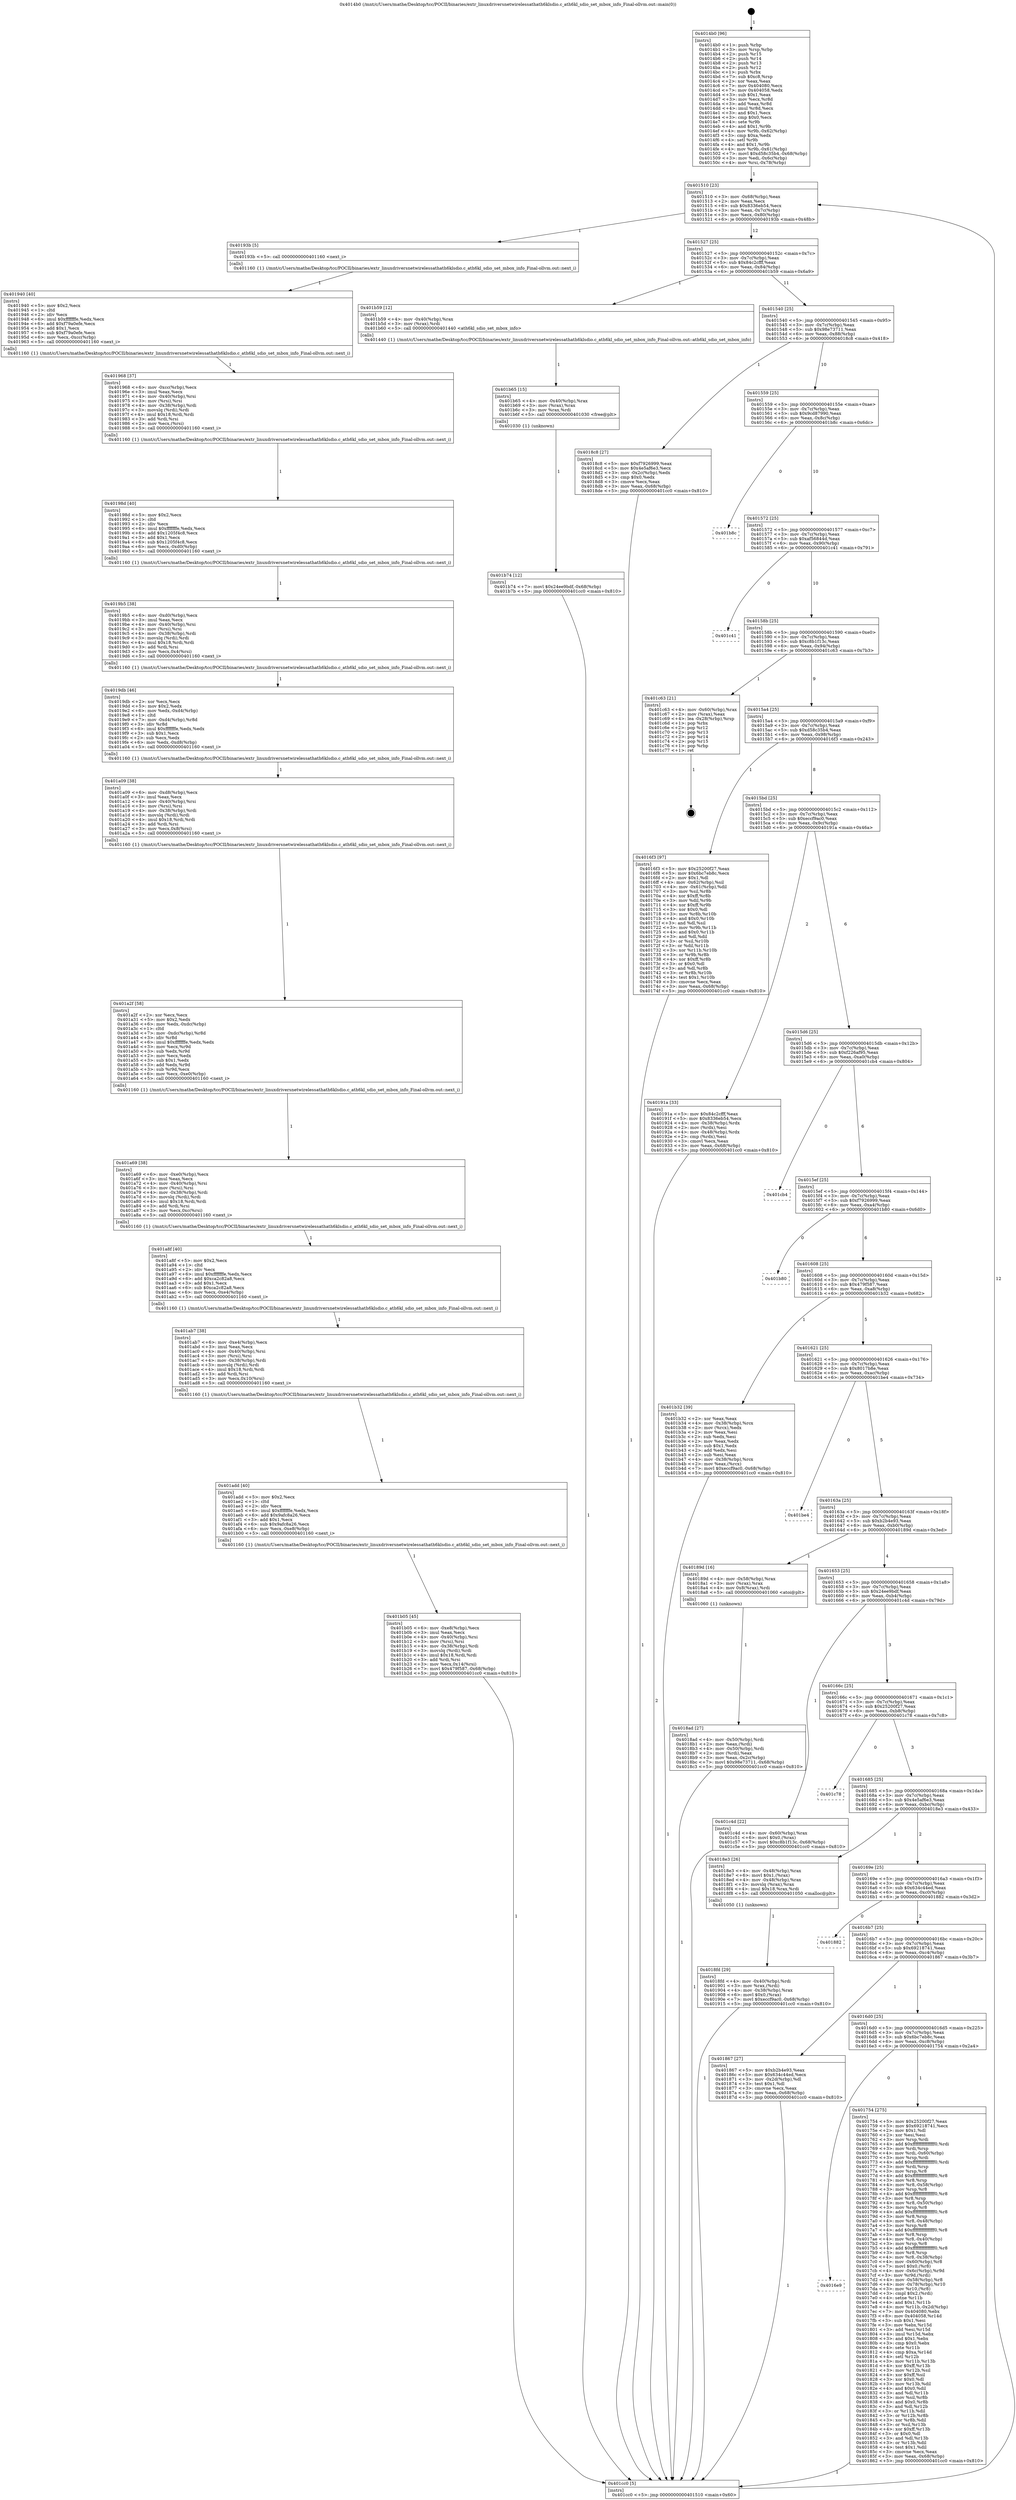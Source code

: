 digraph "0x4014b0" {
  label = "0x4014b0 (/mnt/c/Users/mathe/Desktop/tcc/POCII/binaries/extr_linuxdriversnetwirelessathath6klsdio.c_ath6kl_sdio_set_mbox_info_Final-ollvm.out::main(0))"
  labelloc = "t"
  node[shape=record]

  Entry [label="",width=0.3,height=0.3,shape=circle,fillcolor=black,style=filled]
  "0x401510" [label="{
     0x401510 [23]\l
     | [instrs]\l
     &nbsp;&nbsp;0x401510 \<+3\>: mov -0x68(%rbp),%eax\l
     &nbsp;&nbsp;0x401513 \<+2\>: mov %eax,%ecx\l
     &nbsp;&nbsp;0x401515 \<+6\>: sub $0x8336eb54,%ecx\l
     &nbsp;&nbsp;0x40151b \<+3\>: mov %eax,-0x7c(%rbp)\l
     &nbsp;&nbsp;0x40151e \<+3\>: mov %ecx,-0x80(%rbp)\l
     &nbsp;&nbsp;0x401521 \<+6\>: je 000000000040193b \<main+0x48b\>\l
  }"]
  "0x40193b" [label="{
     0x40193b [5]\l
     | [instrs]\l
     &nbsp;&nbsp;0x40193b \<+5\>: call 0000000000401160 \<next_i\>\l
     | [calls]\l
     &nbsp;&nbsp;0x401160 \{1\} (/mnt/c/Users/mathe/Desktop/tcc/POCII/binaries/extr_linuxdriversnetwirelessathath6klsdio.c_ath6kl_sdio_set_mbox_info_Final-ollvm.out::next_i)\l
  }"]
  "0x401527" [label="{
     0x401527 [25]\l
     | [instrs]\l
     &nbsp;&nbsp;0x401527 \<+5\>: jmp 000000000040152c \<main+0x7c\>\l
     &nbsp;&nbsp;0x40152c \<+3\>: mov -0x7c(%rbp),%eax\l
     &nbsp;&nbsp;0x40152f \<+5\>: sub $0x84c2cfff,%eax\l
     &nbsp;&nbsp;0x401534 \<+6\>: mov %eax,-0x84(%rbp)\l
     &nbsp;&nbsp;0x40153a \<+6\>: je 0000000000401b59 \<main+0x6a9\>\l
  }"]
  Exit [label="",width=0.3,height=0.3,shape=circle,fillcolor=black,style=filled,peripheries=2]
  "0x401b59" [label="{
     0x401b59 [12]\l
     | [instrs]\l
     &nbsp;&nbsp;0x401b59 \<+4\>: mov -0x40(%rbp),%rax\l
     &nbsp;&nbsp;0x401b5d \<+3\>: mov (%rax),%rdi\l
     &nbsp;&nbsp;0x401b60 \<+5\>: call 0000000000401440 \<ath6kl_sdio_set_mbox_info\>\l
     | [calls]\l
     &nbsp;&nbsp;0x401440 \{1\} (/mnt/c/Users/mathe/Desktop/tcc/POCII/binaries/extr_linuxdriversnetwirelessathath6klsdio.c_ath6kl_sdio_set_mbox_info_Final-ollvm.out::ath6kl_sdio_set_mbox_info)\l
  }"]
  "0x401540" [label="{
     0x401540 [25]\l
     | [instrs]\l
     &nbsp;&nbsp;0x401540 \<+5\>: jmp 0000000000401545 \<main+0x95\>\l
     &nbsp;&nbsp;0x401545 \<+3\>: mov -0x7c(%rbp),%eax\l
     &nbsp;&nbsp;0x401548 \<+5\>: sub $0x98e73711,%eax\l
     &nbsp;&nbsp;0x40154d \<+6\>: mov %eax,-0x88(%rbp)\l
     &nbsp;&nbsp;0x401553 \<+6\>: je 00000000004018c8 \<main+0x418\>\l
  }"]
  "0x401b74" [label="{
     0x401b74 [12]\l
     | [instrs]\l
     &nbsp;&nbsp;0x401b74 \<+7\>: movl $0x24ee9bdf,-0x68(%rbp)\l
     &nbsp;&nbsp;0x401b7b \<+5\>: jmp 0000000000401cc0 \<main+0x810\>\l
  }"]
  "0x4018c8" [label="{
     0x4018c8 [27]\l
     | [instrs]\l
     &nbsp;&nbsp;0x4018c8 \<+5\>: mov $0xf7926999,%eax\l
     &nbsp;&nbsp;0x4018cd \<+5\>: mov $0x4e5af6e3,%ecx\l
     &nbsp;&nbsp;0x4018d2 \<+3\>: mov -0x2c(%rbp),%edx\l
     &nbsp;&nbsp;0x4018d5 \<+3\>: cmp $0x0,%edx\l
     &nbsp;&nbsp;0x4018d8 \<+3\>: cmove %ecx,%eax\l
     &nbsp;&nbsp;0x4018db \<+3\>: mov %eax,-0x68(%rbp)\l
     &nbsp;&nbsp;0x4018de \<+5\>: jmp 0000000000401cc0 \<main+0x810\>\l
  }"]
  "0x401559" [label="{
     0x401559 [25]\l
     | [instrs]\l
     &nbsp;&nbsp;0x401559 \<+5\>: jmp 000000000040155e \<main+0xae\>\l
     &nbsp;&nbsp;0x40155e \<+3\>: mov -0x7c(%rbp),%eax\l
     &nbsp;&nbsp;0x401561 \<+5\>: sub $0x9cd87990,%eax\l
     &nbsp;&nbsp;0x401566 \<+6\>: mov %eax,-0x8c(%rbp)\l
     &nbsp;&nbsp;0x40156c \<+6\>: je 0000000000401b8c \<main+0x6dc\>\l
  }"]
  "0x401b65" [label="{
     0x401b65 [15]\l
     | [instrs]\l
     &nbsp;&nbsp;0x401b65 \<+4\>: mov -0x40(%rbp),%rax\l
     &nbsp;&nbsp;0x401b69 \<+3\>: mov (%rax),%rax\l
     &nbsp;&nbsp;0x401b6c \<+3\>: mov %rax,%rdi\l
     &nbsp;&nbsp;0x401b6f \<+5\>: call 0000000000401030 \<free@plt\>\l
     | [calls]\l
     &nbsp;&nbsp;0x401030 \{1\} (unknown)\l
  }"]
  "0x401b8c" [label="{
     0x401b8c\l
  }", style=dashed]
  "0x401572" [label="{
     0x401572 [25]\l
     | [instrs]\l
     &nbsp;&nbsp;0x401572 \<+5\>: jmp 0000000000401577 \<main+0xc7\>\l
     &nbsp;&nbsp;0x401577 \<+3\>: mov -0x7c(%rbp),%eax\l
     &nbsp;&nbsp;0x40157a \<+5\>: sub $0xaf56844d,%eax\l
     &nbsp;&nbsp;0x40157f \<+6\>: mov %eax,-0x90(%rbp)\l
     &nbsp;&nbsp;0x401585 \<+6\>: je 0000000000401c41 \<main+0x791\>\l
  }"]
  "0x401b05" [label="{
     0x401b05 [45]\l
     | [instrs]\l
     &nbsp;&nbsp;0x401b05 \<+6\>: mov -0xe8(%rbp),%ecx\l
     &nbsp;&nbsp;0x401b0b \<+3\>: imul %eax,%ecx\l
     &nbsp;&nbsp;0x401b0e \<+4\>: mov -0x40(%rbp),%rsi\l
     &nbsp;&nbsp;0x401b12 \<+3\>: mov (%rsi),%rsi\l
     &nbsp;&nbsp;0x401b15 \<+4\>: mov -0x38(%rbp),%rdi\l
     &nbsp;&nbsp;0x401b19 \<+3\>: movslq (%rdi),%rdi\l
     &nbsp;&nbsp;0x401b1c \<+4\>: imul $0x18,%rdi,%rdi\l
     &nbsp;&nbsp;0x401b20 \<+3\>: add %rdi,%rsi\l
     &nbsp;&nbsp;0x401b23 \<+3\>: mov %ecx,0x14(%rsi)\l
     &nbsp;&nbsp;0x401b26 \<+7\>: movl $0x479f587,-0x68(%rbp)\l
     &nbsp;&nbsp;0x401b2d \<+5\>: jmp 0000000000401cc0 \<main+0x810\>\l
  }"]
  "0x401c41" [label="{
     0x401c41\l
  }", style=dashed]
  "0x40158b" [label="{
     0x40158b [25]\l
     | [instrs]\l
     &nbsp;&nbsp;0x40158b \<+5\>: jmp 0000000000401590 \<main+0xe0\>\l
     &nbsp;&nbsp;0x401590 \<+3\>: mov -0x7c(%rbp),%eax\l
     &nbsp;&nbsp;0x401593 \<+5\>: sub $0xc8b1f13c,%eax\l
     &nbsp;&nbsp;0x401598 \<+6\>: mov %eax,-0x94(%rbp)\l
     &nbsp;&nbsp;0x40159e \<+6\>: je 0000000000401c63 \<main+0x7b3\>\l
  }"]
  "0x401add" [label="{
     0x401add [40]\l
     | [instrs]\l
     &nbsp;&nbsp;0x401add \<+5\>: mov $0x2,%ecx\l
     &nbsp;&nbsp;0x401ae2 \<+1\>: cltd\l
     &nbsp;&nbsp;0x401ae3 \<+2\>: idiv %ecx\l
     &nbsp;&nbsp;0x401ae5 \<+6\>: imul $0xfffffffe,%edx,%ecx\l
     &nbsp;&nbsp;0x401aeb \<+6\>: add $0x9afc8a26,%ecx\l
     &nbsp;&nbsp;0x401af1 \<+3\>: add $0x1,%ecx\l
     &nbsp;&nbsp;0x401af4 \<+6\>: sub $0x9afc8a26,%ecx\l
     &nbsp;&nbsp;0x401afa \<+6\>: mov %ecx,-0xe8(%rbp)\l
     &nbsp;&nbsp;0x401b00 \<+5\>: call 0000000000401160 \<next_i\>\l
     | [calls]\l
     &nbsp;&nbsp;0x401160 \{1\} (/mnt/c/Users/mathe/Desktop/tcc/POCII/binaries/extr_linuxdriversnetwirelessathath6klsdio.c_ath6kl_sdio_set_mbox_info_Final-ollvm.out::next_i)\l
  }"]
  "0x401c63" [label="{
     0x401c63 [21]\l
     | [instrs]\l
     &nbsp;&nbsp;0x401c63 \<+4\>: mov -0x60(%rbp),%rax\l
     &nbsp;&nbsp;0x401c67 \<+2\>: mov (%rax),%eax\l
     &nbsp;&nbsp;0x401c69 \<+4\>: lea -0x28(%rbp),%rsp\l
     &nbsp;&nbsp;0x401c6d \<+1\>: pop %rbx\l
     &nbsp;&nbsp;0x401c6e \<+2\>: pop %r12\l
     &nbsp;&nbsp;0x401c70 \<+2\>: pop %r13\l
     &nbsp;&nbsp;0x401c72 \<+2\>: pop %r14\l
     &nbsp;&nbsp;0x401c74 \<+2\>: pop %r15\l
     &nbsp;&nbsp;0x401c76 \<+1\>: pop %rbp\l
     &nbsp;&nbsp;0x401c77 \<+1\>: ret\l
  }"]
  "0x4015a4" [label="{
     0x4015a4 [25]\l
     | [instrs]\l
     &nbsp;&nbsp;0x4015a4 \<+5\>: jmp 00000000004015a9 \<main+0xf9\>\l
     &nbsp;&nbsp;0x4015a9 \<+3\>: mov -0x7c(%rbp),%eax\l
     &nbsp;&nbsp;0x4015ac \<+5\>: sub $0xd58c35b4,%eax\l
     &nbsp;&nbsp;0x4015b1 \<+6\>: mov %eax,-0x98(%rbp)\l
     &nbsp;&nbsp;0x4015b7 \<+6\>: je 00000000004016f3 \<main+0x243\>\l
  }"]
  "0x401ab7" [label="{
     0x401ab7 [38]\l
     | [instrs]\l
     &nbsp;&nbsp;0x401ab7 \<+6\>: mov -0xe4(%rbp),%ecx\l
     &nbsp;&nbsp;0x401abd \<+3\>: imul %eax,%ecx\l
     &nbsp;&nbsp;0x401ac0 \<+4\>: mov -0x40(%rbp),%rsi\l
     &nbsp;&nbsp;0x401ac4 \<+3\>: mov (%rsi),%rsi\l
     &nbsp;&nbsp;0x401ac7 \<+4\>: mov -0x38(%rbp),%rdi\l
     &nbsp;&nbsp;0x401acb \<+3\>: movslq (%rdi),%rdi\l
     &nbsp;&nbsp;0x401ace \<+4\>: imul $0x18,%rdi,%rdi\l
     &nbsp;&nbsp;0x401ad2 \<+3\>: add %rdi,%rsi\l
     &nbsp;&nbsp;0x401ad5 \<+3\>: mov %ecx,0x10(%rsi)\l
     &nbsp;&nbsp;0x401ad8 \<+5\>: call 0000000000401160 \<next_i\>\l
     | [calls]\l
     &nbsp;&nbsp;0x401160 \{1\} (/mnt/c/Users/mathe/Desktop/tcc/POCII/binaries/extr_linuxdriversnetwirelessathath6klsdio.c_ath6kl_sdio_set_mbox_info_Final-ollvm.out::next_i)\l
  }"]
  "0x4016f3" [label="{
     0x4016f3 [97]\l
     | [instrs]\l
     &nbsp;&nbsp;0x4016f3 \<+5\>: mov $0x25200f27,%eax\l
     &nbsp;&nbsp;0x4016f8 \<+5\>: mov $0x6bc7eb8c,%ecx\l
     &nbsp;&nbsp;0x4016fd \<+2\>: mov $0x1,%dl\l
     &nbsp;&nbsp;0x4016ff \<+4\>: mov -0x62(%rbp),%sil\l
     &nbsp;&nbsp;0x401703 \<+4\>: mov -0x61(%rbp),%dil\l
     &nbsp;&nbsp;0x401707 \<+3\>: mov %sil,%r8b\l
     &nbsp;&nbsp;0x40170a \<+4\>: xor $0xff,%r8b\l
     &nbsp;&nbsp;0x40170e \<+3\>: mov %dil,%r9b\l
     &nbsp;&nbsp;0x401711 \<+4\>: xor $0xff,%r9b\l
     &nbsp;&nbsp;0x401715 \<+3\>: xor $0x0,%dl\l
     &nbsp;&nbsp;0x401718 \<+3\>: mov %r8b,%r10b\l
     &nbsp;&nbsp;0x40171b \<+4\>: and $0x0,%r10b\l
     &nbsp;&nbsp;0x40171f \<+3\>: and %dl,%sil\l
     &nbsp;&nbsp;0x401722 \<+3\>: mov %r9b,%r11b\l
     &nbsp;&nbsp;0x401725 \<+4\>: and $0x0,%r11b\l
     &nbsp;&nbsp;0x401729 \<+3\>: and %dl,%dil\l
     &nbsp;&nbsp;0x40172c \<+3\>: or %sil,%r10b\l
     &nbsp;&nbsp;0x40172f \<+3\>: or %dil,%r11b\l
     &nbsp;&nbsp;0x401732 \<+3\>: xor %r11b,%r10b\l
     &nbsp;&nbsp;0x401735 \<+3\>: or %r9b,%r8b\l
     &nbsp;&nbsp;0x401738 \<+4\>: xor $0xff,%r8b\l
     &nbsp;&nbsp;0x40173c \<+3\>: or $0x0,%dl\l
     &nbsp;&nbsp;0x40173f \<+3\>: and %dl,%r8b\l
     &nbsp;&nbsp;0x401742 \<+3\>: or %r8b,%r10b\l
     &nbsp;&nbsp;0x401745 \<+4\>: test $0x1,%r10b\l
     &nbsp;&nbsp;0x401749 \<+3\>: cmovne %ecx,%eax\l
     &nbsp;&nbsp;0x40174c \<+3\>: mov %eax,-0x68(%rbp)\l
     &nbsp;&nbsp;0x40174f \<+5\>: jmp 0000000000401cc0 \<main+0x810\>\l
  }"]
  "0x4015bd" [label="{
     0x4015bd [25]\l
     | [instrs]\l
     &nbsp;&nbsp;0x4015bd \<+5\>: jmp 00000000004015c2 \<main+0x112\>\l
     &nbsp;&nbsp;0x4015c2 \<+3\>: mov -0x7c(%rbp),%eax\l
     &nbsp;&nbsp;0x4015c5 \<+5\>: sub $0xeccf9ac0,%eax\l
     &nbsp;&nbsp;0x4015ca \<+6\>: mov %eax,-0x9c(%rbp)\l
     &nbsp;&nbsp;0x4015d0 \<+6\>: je 000000000040191a \<main+0x46a\>\l
  }"]
  "0x401cc0" [label="{
     0x401cc0 [5]\l
     | [instrs]\l
     &nbsp;&nbsp;0x401cc0 \<+5\>: jmp 0000000000401510 \<main+0x60\>\l
  }"]
  "0x4014b0" [label="{
     0x4014b0 [96]\l
     | [instrs]\l
     &nbsp;&nbsp;0x4014b0 \<+1\>: push %rbp\l
     &nbsp;&nbsp;0x4014b1 \<+3\>: mov %rsp,%rbp\l
     &nbsp;&nbsp;0x4014b4 \<+2\>: push %r15\l
     &nbsp;&nbsp;0x4014b6 \<+2\>: push %r14\l
     &nbsp;&nbsp;0x4014b8 \<+2\>: push %r13\l
     &nbsp;&nbsp;0x4014ba \<+2\>: push %r12\l
     &nbsp;&nbsp;0x4014bc \<+1\>: push %rbx\l
     &nbsp;&nbsp;0x4014bd \<+7\>: sub $0xc8,%rsp\l
     &nbsp;&nbsp;0x4014c4 \<+2\>: xor %eax,%eax\l
     &nbsp;&nbsp;0x4014c6 \<+7\>: mov 0x404080,%ecx\l
     &nbsp;&nbsp;0x4014cd \<+7\>: mov 0x404058,%edx\l
     &nbsp;&nbsp;0x4014d4 \<+3\>: sub $0x1,%eax\l
     &nbsp;&nbsp;0x4014d7 \<+3\>: mov %ecx,%r8d\l
     &nbsp;&nbsp;0x4014da \<+3\>: add %eax,%r8d\l
     &nbsp;&nbsp;0x4014dd \<+4\>: imul %r8d,%ecx\l
     &nbsp;&nbsp;0x4014e1 \<+3\>: and $0x1,%ecx\l
     &nbsp;&nbsp;0x4014e4 \<+3\>: cmp $0x0,%ecx\l
     &nbsp;&nbsp;0x4014e7 \<+4\>: sete %r9b\l
     &nbsp;&nbsp;0x4014eb \<+4\>: and $0x1,%r9b\l
     &nbsp;&nbsp;0x4014ef \<+4\>: mov %r9b,-0x62(%rbp)\l
     &nbsp;&nbsp;0x4014f3 \<+3\>: cmp $0xa,%edx\l
     &nbsp;&nbsp;0x4014f6 \<+4\>: setl %r9b\l
     &nbsp;&nbsp;0x4014fa \<+4\>: and $0x1,%r9b\l
     &nbsp;&nbsp;0x4014fe \<+4\>: mov %r9b,-0x61(%rbp)\l
     &nbsp;&nbsp;0x401502 \<+7\>: movl $0xd58c35b4,-0x68(%rbp)\l
     &nbsp;&nbsp;0x401509 \<+3\>: mov %edi,-0x6c(%rbp)\l
     &nbsp;&nbsp;0x40150c \<+4\>: mov %rsi,-0x78(%rbp)\l
  }"]
  "0x401a8f" [label="{
     0x401a8f [40]\l
     | [instrs]\l
     &nbsp;&nbsp;0x401a8f \<+5\>: mov $0x2,%ecx\l
     &nbsp;&nbsp;0x401a94 \<+1\>: cltd\l
     &nbsp;&nbsp;0x401a95 \<+2\>: idiv %ecx\l
     &nbsp;&nbsp;0x401a97 \<+6\>: imul $0xfffffffe,%edx,%ecx\l
     &nbsp;&nbsp;0x401a9d \<+6\>: add $0xca2c82a8,%ecx\l
     &nbsp;&nbsp;0x401aa3 \<+3\>: add $0x1,%ecx\l
     &nbsp;&nbsp;0x401aa6 \<+6\>: sub $0xca2c82a8,%ecx\l
     &nbsp;&nbsp;0x401aac \<+6\>: mov %ecx,-0xe4(%rbp)\l
     &nbsp;&nbsp;0x401ab2 \<+5\>: call 0000000000401160 \<next_i\>\l
     | [calls]\l
     &nbsp;&nbsp;0x401160 \{1\} (/mnt/c/Users/mathe/Desktop/tcc/POCII/binaries/extr_linuxdriversnetwirelessathath6klsdio.c_ath6kl_sdio_set_mbox_info_Final-ollvm.out::next_i)\l
  }"]
  "0x40191a" [label="{
     0x40191a [33]\l
     | [instrs]\l
     &nbsp;&nbsp;0x40191a \<+5\>: mov $0x84c2cfff,%eax\l
     &nbsp;&nbsp;0x40191f \<+5\>: mov $0x8336eb54,%ecx\l
     &nbsp;&nbsp;0x401924 \<+4\>: mov -0x38(%rbp),%rdx\l
     &nbsp;&nbsp;0x401928 \<+2\>: mov (%rdx),%esi\l
     &nbsp;&nbsp;0x40192a \<+4\>: mov -0x48(%rbp),%rdx\l
     &nbsp;&nbsp;0x40192e \<+2\>: cmp (%rdx),%esi\l
     &nbsp;&nbsp;0x401930 \<+3\>: cmovl %ecx,%eax\l
     &nbsp;&nbsp;0x401933 \<+3\>: mov %eax,-0x68(%rbp)\l
     &nbsp;&nbsp;0x401936 \<+5\>: jmp 0000000000401cc0 \<main+0x810\>\l
  }"]
  "0x4015d6" [label="{
     0x4015d6 [25]\l
     | [instrs]\l
     &nbsp;&nbsp;0x4015d6 \<+5\>: jmp 00000000004015db \<main+0x12b\>\l
     &nbsp;&nbsp;0x4015db \<+3\>: mov -0x7c(%rbp),%eax\l
     &nbsp;&nbsp;0x4015de \<+5\>: sub $0xf226af95,%eax\l
     &nbsp;&nbsp;0x4015e3 \<+6\>: mov %eax,-0xa0(%rbp)\l
     &nbsp;&nbsp;0x4015e9 \<+6\>: je 0000000000401cb4 \<main+0x804\>\l
  }"]
  "0x401a69" [label="{
     0x401a69 [38]\l
     | [instrs]\l
     &nbsp;&nbsp;0x401a69 \<+6\>: mov -0xe0(%rbp),%ecx\l
     &nbsp;&nbsp;0x401a6f \<+3\>: imul %eax,%ecx\l
     &nbsp;&nbsp;0x401a72 \<+4\>: mov -0x40(%rbp),%rsi\l
     &nbsp;&nbsp;0x401a76 \<+3\>: mov (%rsi),%rsi\l
     &nbsp;&nbsp;0x401a79 \<+4\>: mov -0x38(%rbp),%rdi\l
     &nbsp;&nbsp;0x401a7d \<+3\>: movslq (%rdi),%rdi\l
     &nbsp;&nbsp;0x401a80 \<+4\>: imul $0x18,%rdi,%rdi\l
     &nbsp;&nbsp;0x401a84 \<+3\>: add %rdi,%rsi\l
     &nbsp;&nbsp;0x401a87 \<+3\>: mov %ecx,0xc(%rsi)\l
     &nbsp;&nbsp;0x401a8a \<+5\>: call 0000000000401160 \<next_i\>\l
     | [calls]\l
     &nbsp;&nbsp;0x401160 \{1\} (/mnt/c/Users/mathe/Desktop/tcc/POCII/binaries/extr_linuxdriversnetwirelessathath6klsdio.c_ath6kl_sdio_set_mbox_info_Final-ollvm.out::next_i)\l
  }"]
  "0x401cb4" [label="{
     0x401cb4\l
  }", style=dashed]
  "0x4015ef" [label="{
     0x4015ef [25]\l
     | [instrs]\l
     &nbsp;&nbsp;0x4015ef \<+5\>: jmp 00000000004015f4 \<main+0x144\>\l
     &nbsp;&nbsp;0x4015f4 \<+3\>: mov -0x7c(%rbp),%eax\l
     &nbsp;&nbsp;0x4015f7 \<+5\>: sub $0xf7926999,%eax\l
     &nbsp;&nbsp;0x4015fc \<+6\>: mov %eax,-0xa4(%rbp)\l
     &nbsp;&nbsp;0x401602 \<+6\>: je 0000000000401b80 \<main+0x6d0\>\l
  }"]
  "0x401a2f" [label="{
     0x401a2f [58]\l
     | [instrs]\l
     &nbsp;&nbsp;0x401a2f \<+2\>: xor %ecx,%ecx\l
     &nbsp;&nbsp;0x401a31 \<+5\>: mov $0x2,%edx\l
     &nbsp;&nbsp;0x401a36 \<+6\>: mov %edx,-0xdc(%rbp)\l
     &nbsp;&nbsp;0x401a3c \<+1\>: cltd\l
     &nbsp;&nbsp;0x401a3d \<+7\>: mov -0xdc(%rbp),%r8d\l
     &nbsp;&nbsp;0x401a44 \<+3\>: idiv %r8d\l
     &nbsp;&nbsp;0x401a47 \<+6\>: imul $0xfffffffe,%edx,%edx\l
     &nbsp;&nbsp;0x401a4d \<+3\>: mov %ecx,%r9d\l
     &nbsp;&nbsp;0x401a50 \<+3\>: sub %edx,%r9d\l
     &nbsp;&nbsp;0x401a53 \<+2\>: mov %ecx,%edx\l
     &nbsp;&nbsp;0x401a55 \<+3\>: sub $0x1,%edx\l
     &nbsp;&nbsp;0x401a58 \<+3\>: add %edx,%r9d\l
     &nbsp;&nbsp;0x401a5b \<+3\>: sub %r9d,%ecx\l
     &nbsp;&nbsp;0x401a5e \<+6\>: mov %ecx,-0xe0(%rbp)\l
     &nbsp;&nbsp;0x401a64 \<+5\>: call 0000000000401160 \<next_i\>\l
     | [calls]\l
     &nbsp;&nbsp;0x401160 \{1\} (/mnt/c/Users/mathe/Desktop/tcc/POCII/binaries/extr_linuxdriversnetwirelessathath6klsdio.c_ath6kl_sdio_set_mbox_info_Final-ollvm.out::next_i)\l
  }"]
  "0x401b80" [label="{
     0x401b80\l
  }", style=dashed]
  "0x401608" [label="{
     0x401608 [25]\l
     | [instrs]\l
     &nbsp;&nbsp;0x401608 \<+5\>: jmp 000000000040160d \<main+0x15d\>\l
     &nbsp;&nbsp;0x40160d \<+3\>: mov -0x7c(%rbp),%eax\l
     &nbsp;&nbsp;0x401610 \<+5\>: sub $0x479f587,%eax\l
     &nbsp;&nbsp;0x401615 \<+6\>: mov %eax,-0xa8(%rbp)\l
     &nbsp;&nbsp;0x40161b \<+6\>: je 0000000000401b32 \<main+0x682\>\l
  }"]
  "0x401a09" [label="{
     0x401a09 [38]\l
     | [instrs]\l
     &nbsp;&nbsp;0x401a09 \<+6\>: mov -0xd8(%rbp),%ecx\l
     &nbsp;&nbsp;0x401a0f \<+3\>: imul %eax,%ecx\l
     &nbsp;&nbsp;0x401a12 \<+4\>: mov -0x40(%rbp),%rsi\l
     &nbsp;&nbsp;0x401a16 \<+3\>: mov (%rsi),%rsi\l
     &nbsp;&nbsp;0x401a19 \<+4\>: mov -0x38(%rbp),%rdi\l
     &nbsp;&nbsp;0x401a1d \<+3\>: movslq (%rdi),%rdi\l
     &nbsp;&nbsp;0x401a20 \<+4\>: imul $0x18,%rdi,%rdi\l
     &nbsp;&nbsp;0x401a24 \<+3\>: add %rdi,%rsi\l
     &nbsp;&nbsp;0x401a27 \<+3\>: mov %ecx,0x8(%rsi)\l
     &nbsp;&nbsp;0x401a2a \<+5\>: call 0000000000401160 \<next_i\>\l
     | [calls]\l
     &nbsp;&nbsp;0x401160 \{1\} (/mnt/c/Users/mathe/Desktop/tcc/POCII/binaries/extr_linuxdriversnetwirelessathath6klsdio.c_ath6kl_sdio_set_mbox_info_Final-ollvm.out::next_i)\l
  }"]
  "0x401b32" [label="{
     0x401b32 [39]\l
     | [instrs]\l
     &nbsp;&nbsp;0x401b32 \<+2\>: xor %eax,%eax\l
     &nbsp;&nbsp;0x401b34 \<+4\>: mov -0x38(%rbp),%rcx\l
     &nbsp;&nbsp;0x401b38 \<+2\>: mov (%rcx),%edx\l
     &nbsp;&nbsp;0x401b3a \<+2\>: mov %eax,%esi\l
     &nbsp;&nbsp;0x401b3c \<+2\>: sub %edx,%esi\l
     &nbsp;&nbsp;0x401b3e \<+2\>: mov %eax,%edx\l
     &nbsp;&nbsp;0x401b40 \<+3\>: sub $0x1,%edx\l
     &nbsp;&nbsp;0x401b43 \<+2\>: add %edx,%esi\l
     &nbsp;&nbsp;0x401b45 \<+2\>: sub %esi,%eax\l
     &nbsp;&nbsp;0x401b47 \<+4\>: mov -0x38(%rbp),%rcx\l
     &nbsp;&nbsp;0x401b4b \<+2\>: mov %eax,(%rcx)\l
     &nbsp;&nbsp;0x401b4d \<+7\>: movl $0xeccf9ac0,-0x68(%rbp)\l
     &nbsp;&nbsp;0x401b54 \<+5\>: jmp 0000000000401cc0 \<main+0x810\>\l
  }"]
  "0x401621" [label="{
     0x401621 [25]\l
     | [instrs]\l
     &nbsp;&nbsp;0x401621 \<+5\>: jmp 0000000000401626 \<main+0x176\>\l
     &nbsp;&nbsp;0x401626 \<+3\>: mov -0x7c(%rbp),%eax\l
     &nbsp;&nbsp;0x401629 \<+5\>: sub $0x8017b8e,%eax\l
     &nbsp;&nbsp;0x40162e \<+6\>: mov %eax,-0xac(%rbp)\l
     &nbsp;&nbsp;0x401634 \<+6\>: je 0000000000401be4 \<main+0x734\>\l
  }"]
  "0x4019db" [label="{
     0x4019db [46]\l
     | [instrs]\l
     &nbsp;&nbsp;0x4019db \<+2\>: xor %ecx,%ecx\l
     &nbsp;&nbsp;0x4019dd \<+5\>: mov $0x2,%edx\l
     &nbsp;&nbsp;0x4019e2 \<+6\>: mov %edx,-0xd4(%rbp)\l
     &nbsp;&nbsp;0x4019e8 \<+1\>: cltd\l
     &nbsp;&nbsp;0x4019e9 \<+7\>: mov -0xd4(%rbp),%r8d\l
     &nbsp;&nbsp;0x4019f0 \<+3\>: idiv %r8d\l
     &nbsp;&nbsp;0x4019f3 \<+6\>: imul $0xfffffffe,%edx,%edx\l
     &nbsp;&nbsp;0x4019f9 \<+3\>: sub $0x1,%ecx\l
     &nbsp;&nbsp;0x4019fc \<+2\>: sub %ecx,%edx\l
     &nbsp;&nbsp;0x4019fe \<+6\>: mov %edx,-0xd8(%rbp)\l
     &nbsp;&nbsp;0x401a04 \<+5\>: call 0000000000401160 \<next_i\>\l
     | [calls]\l
     &nbsp;&nbsp;0x401160 \{1\} (/mnt/c/Users/mathe/Desktop/tcc/POCII/binaries/extr_linuxdriversnetwirelessathath6klsdio.c_ath6kl_sdio_set_mbox_info_Final-ollvm.out::next_i)\l
  }"]
  "0x401be4" [label="{
     0x401be4\l
  }", style=dashed]
  "0x40163a" [label="{
     0x40163a [25]\l
     | [instrs]\l
     &nbsp;&nbsp;0x40163a \<+5\>: jmp 000000000040163f \<main+0x18f\>\l
     &nbsp;&nbsp;0x40163f \<+3\>: mov -0x7c(%rbp),%eax\l
     &nbsp;&nbsp;0x401642 \<+5\>: sub $0xb2b4e93,%eax\l
     &nbsp;&nbsp;0x401647 \<+6\>: mov %eax,-0xb0(%rbp)\l
     &nbsp;&nbsp;0x40164d \<+6\>: je 000000000040189d \<main+0x3ed\>\l
  }"]
  "0x4019b5" [label="{
     0x4019b5 [38]\l
     | [instrs]\l
     &nbsp;&nbsp;0x4019b5 \<+6\>: mov -0xd0(%rbp),%ecx\l
     &nbsp;&nbsp;0x4019bb \<+3\>: imul %eax,%ecx\l
     &nbsp;&nbsp;0x4019be \<+4\>: mov -0x40(%rbp),%rsi\l
     &nbsp;&nbsp;0x4019c2 \<+3\>: mov (%rsi),%rsi\l
     &nbsp;&nbsp;0x4019c5 \<+4\>: mov -0x38(%rbp),%rdi\l
     &nbsp;&nbsp;0x4019c9 \<+3\>: movslq (%rdi),%rdi\l
     &nbsp;&nbsp;0x4019cc \<+4\>: imul $0x18,%rdi,%rdi\l
     &nbsp;&nbsp;0x4019d0 \<+3\>: add %rdi,%rsi\l
     &nbsp;&nbsp;0x4019d3 \<+3\>: mov %ecx,0x4(%rsi)\l
     &nbsp;&nbsp;0x4019d6 \<+5\>: call 0000000000401160 \<next_i\>\l
     | [calls]\l
     &nbsp;&nbsp;0x401160 \{1\} (/mnt/c/Users/mathe/Desktop/tcc/POCII/binaries/extr_linuxdriversnetwirelessathath6klsdio.c_ath6kl_sdio_set_mbox_info_Final-ollvm.out::next_i)\l
  }"]
  "0x40189d" [label="{
     0x40189d [16]\l
     | [instrs]\l
     &nbsp;&nbsp;0x40189d \<+4\>: mov -0x58(%rbp),%rax\l
     &nbsp;&nbsp;0x4018a1 \<+3\>: mov (%rax),%rax\l
     &nbsp;&nbsp;0x4018a4 \<+4\>: mov 0x8(%rax),%rdi\l
     &nbsp;&nbsp;0x4018a8 \<+5\>: call 0000000000401060 \<atoi@plt\>\l
     | [calls]\l
     &nbsp;&nbsp;0x401060 \{1\} (unknown)\l
  }"]
  "0x401653" [label="{
     0x401653 [25]\l
     | [instrs]\l
     &nbsp;&nbsp;0x401653 \<+5\>: jmp 0000000000401658 \<main+0x1a8\>\l
     &nbsp;&nbsp;0x401658 \<+3\>: mov -0x7c(%rbp),%eax\l
     &nbsp;&nbsp;0x40165b \<+5\>: sub $0x24ee9bdf,%eax\l
     &nbsp;&nbsp;0x401660 \<+6\>: mov %eax,-0xb4(%rbp)\l
     &nbsp;&nbsp;0x401666 \<+6\>: je 0000000000401c4d \<main+0x79d\>\l
  }"]
  "0x40198d" [label="{
     0x40198d [40]\l
     | [instrs]\l
     &nbsp;&nbsp;0x40198d \<+5\>: mov $0x2,%ecx\l
     &nbsp;&nbsp;0x401992 \<+1\>: cltd\l
     &nbsp;&nbsp;0x401993 \<+2\>: idiv %ecx\l
     &nbsp;&nbsp;0x401995 \<+6\>: imul $0xfffffffe,%edx,%ecx\l
     &nbsp;&nbsp;0x40199b \<+6\>: add $0x1205f4c8,%ecx\l
     &nbsp;&nbsp;0x4019a1 \<+3\>: add $0x1,%ecx\l
     &nbsp;&nbsp;0x4019a4 \<+6\>: sub $0x1205f4c8,%ecx\l
     &nbsp;&nbsp;0x4019aa \<+6\>: mov %ecx,-0xd0(%rbp)\l
     &nbsp;&nbsp;0x4019b0 \<+5\>: call 0000000000401160 \<next_i\>\l
     | [calls]\l
     &nbsp;&nbsp;0x401160 \{1\} (/mnt/c/Users/mathe/Desktop/tcc/POCII/binaries/extr_linuxdriversnetwirelessathath6klsdio.c_ath6kl_sdio_set_mbox_info_Final-ollvm.out::next_i)\l
  }"]
  "0x401c4d" [label="{
     0x401c4d [22]\l
     | [instrs]\l
     &nbsp;&nbsp;0x401c4d \<+4\>: mov -0x60(%rbp),%rax\l
     &nbsp;&nbsp;0x401c51 \<+6\>: movl $0x0,(%rax)\l
     &nbsp;&nbsp;0x401c57 \<+7\>: movl $0xc8b1f13c,-0x68(%rbp)\l
     &nbsp;&nbsp;0x401c5e \<+5\>: jmp 0000000000401cc0 \<main+0x810\>\l
  }"]
  "0x40166c" [label="{
     0x40166c [25]\l
     | [instrs]\l
     &nbsp;&nbsp;0x40166c \<+5\>: jmp 0000000000401671 \<main+0x1c1\>\l
     &nbsp;&nbsp;0x401671 \<+3\>: mov -0x7c(%rbp),%eax\l
     &nbsp;&nbsp;0x401674 \<+5\>: sub $0x25200f27,%eax\l
     &nbsp;&nbsp;0x401679 \<+6\>: mov %eax,-0xb8(%rbp)\l
     &nbsp;&nbsp;0x40167f \<+6\>: je 0000000000401c78 \<main+0x7c8\>\l
  }"]
  "0x401968" [label="{
     0x401968 [37]\l
     | [instrs]\l
     &nbsp;&nbsp;0x401968 \<+6\>: mov -0xcc(%rbp),%ecx\l
     &nbsp;&nbsp;0x40196e \<+3\>: imul %eax,%ecx\l
     &nbsp;&nbsp;0x401971 \<+4\>: mov -0x40(%rbp),%rsi\l
     &nbsp;&nbsp;0x401975 \<+3\>: mov (%rsi),%rsi\l
     &nbsp;&nbsp;0x401978 \<+4\>: mov -0x38(%rbp),%rdi\l
     &nbsp;&nbsp;0x40197c \<+3\>: movslq (%rdi),%rdi\l
     &nbsp;&nbsp;0x40197f \<+4\>: imul $0x18,%rdi,%rdi\l
     &nbsp;&nbsp;0x401983 \<+3\>: add %rdi,%rsi\l
     &nbsp;&nbsp;0x401986 \<+2\>: mov %ecx,(%rsi)\l
     &nbsp;&nbsp;0x401988 \<+5\>: call 0000000000401160 \<next_i\>\l
     | [calls]\l
     &nbsp;&nbsp;0x401160 \{1\} (/mnt/c/Users/mathe/Desktop/tcc/POCII/binaries/extr_linuxdriversnetwirelessathath6klsdio.c_ath6kl_sdio_set_mbox_info_Final-ollvm.out::next_i)\l
  }"]
  "0x401c78" [label="{
     0x401c78\l
  }", style=dashed]
  "0x401685" [label="{
     0x401685 [25]\l
     | [instrs]\l
     &nbsp;&nbsp;0x401685 \<+5\>: jmp 000000000040168a \<main+0x1da\>\l
     &nbsp;&nbsp;0x40168a \<+3\>: mov -0x7c(%rbp),%eax\l
     &nbsp;&nbsp;0x40168d \<+5\>: sub $0x4e5af6e3,%eax\l
     &nbsp;&nbsp;0x401692 \<+6\>: mov %eax,-0xbc(%rbp)\l
     &nbsp;&nbsp;0x401698 \<+6\>: je 00000000004018e3 \<main+0x433\>\l
  }"]
  "0x401940" [label="{
     0x401940 [40]\l
     | [instrs]\l
     &nbsp;&nbsp;0x401940 \<+5\>: mov $0x2,%ecx\l
     &nbsp;&nbsp;0x401945 \<+1\>: cltd\l
     &nbsp;&nbsp;0x401946 \<+2\>: idiv %ecx\l
     &nbsp;&nbsp;0x401948 \<+6\>: imul $0xfffffffe,%edx,%ecx\l
     &nbsp;&nbsp;0x40194e \<+6\>: add $0xf79a0efe,%ecx\l
     &nbsp;&nbsp;0x401954 \<+3\>: add $0x1,%ecx\l
     &nbsp;&nbsp;0x401957 \<+6\>: sub $0xf79a0efe,%ecx\l
     &nbsp;&nbsp;0x40195d \<+6\>: mov %ecx,-0xcc(%rbp)\l
     &nbsp;&nbsp;0x401963 \<+5\>: call 0000000000401160 \<next_i\>\l
     | [calls]\l
     &nbsp;&nbsp;0x401160 \{1\} (/mnt/c/Users/mathe/Desktop/tcc/POCII/binaries/extr_linuxdriversnetwirelessathath6klsdio.c_ath6kl_sdio_set_mbox_info_Final-ollvm.out::next_i)\l
  }"]
  "0x4018e3" [label="{
     0x4018e3 [26]\l
     | [instrs]\l
     &nbsp;&nbsp;0x4018e3 \<+4\>: mov -0x48(%rbp),%rax\l
     &nbsp;&nbsp;0x4018e7 \<+6\>: movl $0x1,(%rax)\l
     &nbsp;&nbsp;0x4018ed \<+4\>: mov -0x48(%rbp),%rax\l
     &nbsp;&nbsp;0x4018f1 \<+3\>: movslq (%rax),%rax\l
     &nbsp;&nbsp;0x4018f4 \<+4\>: imul $0x18,%rax,%rdi\l
     &nbsp;&nbsp;0x4018f8 \<+5\>: call 0000000000401050 \<malloc@plt\>\l
     | [calls]\l
     &nbsp;&nbsp;0x401050 \{1\} (unknown)\l
  }"]
  "0x40169e" [label="{
     0x40169e [25]\l
     | [instrs]\l
     &nbsp;&nbsp;0x40169e \<+5\>: jmp 00000000004016a3 \<main+0x1f3\>\l
     &nbsp;&nbsp;0x4016a3 \<+3\>: mov -0x7c(%rbp),%eax\l
     &nbsp;&nbsp;0x4016a6 \<+5\>: sub $0x634c44ed,%eax\l
     &nbsp;&nbsp;0x4016ab \<+6\>: mov %eax,-0xc0(%rbp)\l
     &nbsp;&nbsp;0x4016b1 \<+6\>: je 0000000000401882 \<main+0x3d2\>\l
  }"]
  "0x4018fd" [label="{
     0x4018fd [29]\l
     | [instrs]\l
     &nbsp;&nbsp;0x4018fd \<+4\>: mov -0x40(%rbp),%rdi\l
     &nbsp;&nbsp;0x401901 \<+3\>: mov %rax,(%rdi)\l
     &nbsp;&nbsp;0x401904 \<+4\>: mov -0x38(%rbp),%rax\l
     &nbsp;&nbsp;0x401908 \<+6\>: movl $0x0,(%rax)\l
     &nbsp;&nbsp;0x40190e \<+7\>: movl $0xeccf9ac0,-0x68(%rbp)\l
     &nbsp;&nbsp;0x401915 \<+5\>: jmp 0000000000401cc0 \<main+0x810\>\l
  }"]
  "0x401882" [label="{
     0x401882\l
  }", style=dashed]
  "0x4016b7" [label="{
     0x4016b7 [25]\l
     | [instrs]\l
     &nbsp;&nbsp;0x4016b7 \<+5\>: jmp 00000000004016bc \<main+0x20c\>\l
     &nbsp;&nbsp;0x4016bc \<+3\>: mov -0x7c(%rbp),%eax\l
     &nbsp;&nbsp;0x4016bf \<+5\>: sub $0x69218741,%eax\l
     &nbsp;&nbsp;0x4016c4 \<+6\>: mov %eax,-0xc4(%rbp)\l
     &nbsp;&nbsp;0x4016ca \<+6\>: je 0000000000401867 \<main+0x3b7\>\l
  }"]
  "0x4018ad" [label="{
     0x4018ad [27]\l
     | [instrs]\l
     &nbsp;&nbsp;0x4018ad \<+4\>: mov -0x50(%rbp),%rdi\l
     &nbsp;&nbsp;0x4018b1 \<+2\>: mov %eax,(%rdi)\l
     &nbsp;&nbsp;0x4018b3 \<+4\>: mov -0x50(%rbp),%rdi\l
     &nbsp;&nbsp;0x4018b7 \<+2\>: mov (%rdi),%eax\l
     &nbsp;&nbsp;0x4018b9 \<+3\>: mov %eax,-0x2c(%rbp)\l
     &nbsp;&nbsp;0x4018bc \<+7\>: movl $0x98e73711,-0x68(%rbp)\l
     &nbsp;&nbsp;0x4018c3 \<+5\>: jmp 0000000000401cc0 \<main+0x810\>\l
  }"]
  "0x401867" [label="{
     0x401867 [27]\l
     | [instrs]\l
     &nbsp;&nbsp;0x401867 \<+5\>: mov $0xb2b4e93,%eax\l
     &nbsp;&nbsp;0x40186c \<+5\>: mov $0x634c44ed,%ecx\l
     &nbsp;&nbsp;0x401871 \<+3\>: mov -0x2d(%rbp),%dl\l
     &nbsp;&nbsp;0x401874 \<+3\>: test $0x1,%dl\l
     &nbsp;&nbsp;0x401877 \<+3\>: cmovne %ecx,%eax\l
     &nbsp;&nbsp;0x40187a \<+3\>: mov %eax,-0x68(%rbp)\l
     &nbsp;&nbsp;0x40187d \<+5\>: jmp 0000000000401cc0 \<main+0x810\>\l
  }"]
  "0x4016d0" [label="{
     0x4016d0 [25]\l
     | [instrs]\l
     &nbsp;&nbsp;0x4016d0 \<+5\>: jmp 00000000004016d5 \<main+0x225\>\l
     &nbsp;&nbsp;0x4016d5 \<+3\>: mov -0x7c(%rbp),%eax\l
     &nbsp;&nbsp;0x4016d8 \<+5\>: sub $0x6bc7eb8c,%eax\l
     &nbsp;&nbsp;0x4016dd \<+6\>: mov %eax,-0xc8(%rbp)\l
     &nbsp;&nbsp;0x4016e3 \<+6\>: je 0000000000401754 \<main+0x2a4\>\l
  }"]
  "0x4016e9" [label="{
     0x4016e9\l
  }", style=dashed]
  "0x401754" [label="{
     0x401754 [275]\l
     | [instrs]\l
     &nbsp;&nbsp;0x401754 \<+5\>: mov $0x25200f27,%eax\l
     &nbsp;&nbsp;0x401759 \<+5\>: mov $0x69218741,%ecx\l
     &nbsp;&nbsp;0x40175e \<+2\>: mov $0x1,%dl\l
     &nbsp;&nbsp;0x401760 \<+2\>: xor %esi,%esi\l
     &nbsp;&nbsp;0x401762 \<+3\>: mov %rsp,%rdi\l
     &nbsp;&nbsp;0x401765 \<+4\>: add $0xfffffffffffffff0,%rdi\l
     &nbsp;&nbsp;0x401769 \<+3\>: mov %rdi,%rsp\l
     &nbsp;&nbsp;0x40176c \<+4\>: mov %rdi,-0x60(%rbp)\l
     &nbsp;&nbsp;0x401770 \<+3\>: mov %rsp,%rdi\l
     &nbsp;&nbsp;0x401773 \<+4\>: add $0xfffffffffffffff0,%rdi\l
     &nbsp;&nbsp;0x401777 \<+3\>: mov %rdi,%rsp\l
     &nbsp;&nbsp;0x40177a \<+3\>: mov %rsp,%r8\l
     &nbsp;&nbsp;0x40177d \<+4\>: add $0xfffffffffffffff0,%r8\l
     &nbsp;&nbsp;0x401781 \<+3\>: mov %r8,%rsp\l
     &nbsp;&nbsp;0x401784 \<+4\>: mov %r8,-0x58(%rbp)\l
     &nbsp;&nbsp;0x401788 \<+3\>: mov %rsp,%r8\l
     &nbsp;&nbsp;0x40178b \<+4\>: add $0xfffffffffffffff0,%r8\l
     &nbsp;&nbsp;0x40178f \<+3\>: mov %r8,%rsp\l
     &nbsp;&nbsp;0x401792 \<+4\>: mov %r8,-0x50(%rbp)\l
     &nbsp;&nbsp;0x401796 \<+3\>: mov %rsp,%r8\l
     &nbsp;&nbsp;0x401799 \<+4\>: add $0xfffffffffffffff0,%r8\l
     &nbsp;&nbsp;0x40179d \<+3\>: mov %r8,%rsp\l
     &nbsp;&nbsp;0x4017a0 \<+4\>: mov %r8,-0x48(%rbp)\l
     &nbsp;&nbsp;0x4017a4 \<+3\>: mov %rsp,%r8\l
     &nbsp;&nbsp;0x4017a7 \<+4\>: add $0xfffffffffffffff0,%r8\l
     &nbsp;&nbsp;0x4017ab \<+3\>: mov %r8,%rsp\l
     &nbsp;&nbsp;0x4017ae \<+4\>: mov %r8,-0x40(%rbp)\l
     &nbsp;&nbsp;0x4017b2 \<+3\>: mov %rsp,%r8\l
     &nbsp;&nbsp;0x4017b5 \<+4\>: add $0xfffffffffffffff0,%r8\l
     &nbsp;&nbsp;0x4017b9 \<+3\>: mov %r8,%rsp\l
     &nbsp;&nbsp;0x4017bc \<+4\>: mov %r8,-0x38(%rbp)\l
     &nbsp;&nbsp;0x4017c0 \<+4\>: mov -0x60(%rbp),%r8\l
     &nbsp;&nbsp;0x4017c4 \<+7\>: movl $0x0,(%r8)\l
     &nbsp;&nbsp;0x4017cb \<+4\>: mov -0x6c(%rbp),%r9d\l
     &nbsp;&nbsp;0x4017cf \<+3\>: mov %r9d,(%rdi)\l
     &nbsp;&nbsp;0x4017d2 \<+4\>: mov -0x58(%rbp),%r8\l
     &nbsp;&nbsp;0x4017d6 \<+4\>: mov -0x78(%rbp),%r10\l
     &nbsp;&nbsp;0x4017da \<+3\>: mov %r10,(%r8)\l
     &nbsp;&nbsp;0x4017dd \<+3\>: cmpl $0x2,(%rdi)\l
     &nbsp;&nbsp;0x4017e0 \<+4\>: setne %r11b\l
     &nbsp;&nbsp;0x4017e4 \<+4\>: and $0x1,%r11b\l
     &nbsp;&nbsp;0x4017e8 \<+4\>: mov %r11b,-0x2d(%rbp)\l
     &nbsp;&nbsp;0x4017ec \<+7\>: mov 0x404080,%ebx\l
     &nbsp;&nbsp;0x4017f3 \<+8\>: mov 0x404058,%r14d\l
     &nbsp;&nbsp;0x4017fb \<+3\>: sub $0x1,%esi\l
     &nbsp;&nbsp;0x4017fe \<+3\>: mov %ebx,%r15d\l
     &nbsp;&nbsp;0x401801 \<+3\>: add %esi,%r15d\l
     &nbsp;&nbsp;0x401804 \<+4\>: imul %r15d,%ebx\l
     &nbsp;&nbsp;0x401808 \<+3\>: and $0x1,%ebx\l
     &nbsp;&nbsp;0x40180b \<+3\>: cmp $0x0,%ebx\l
     &nbsp;&nbsp;0x40180e \<+4\>: sete %r11b\l
     &nbsp;&nbsp;0x401812 \<+4\>: cmp $0xa,%r14d\l
     &nbsp;&nbsp;0x401816 \<+4\>: setl %r12b\l
     &nbsp;&nbsp;0x40181a \<+3\>: mov %r11b,%r13b\l
     &nbsp;&nbsp;0x40181d \<+4\>: xor $0xff,%r13b\l
     &nbsp;&nbsp;0x401821 \<+3\>: mov %r12b,%sil\l
     &nbsp;&nbsp;0x401824 \<+4\>: xor $0xff,%sil\l
     &nbsp;&nbsp;0x401828 \<+3\>: xor $0x0,%dl\l
     &nbsp;&nbsp;0x40182b \<+3\>: mov %r13b,%dil\l
     &nbsp;&nbsp;0x40182e \<+4\>: and $0x0,%dil\l
     &nbsp;&nbsp;0x401832 \<+3\>: and %dl,%r11b\l
     &nbsp;&nbsp;0x401835 \<+3\>: mov %sil,%r8b\l
     &nbsp;&nbsp;0x401838 \<+4\>: and $0x0,%r8b\l
     &nbsp;&nbsp;0x40183c \<+3\>: and %dl,%r12b\l
     &nbsp;&nbsp;0x40183f \<+3\>: or %r11b,%dil\l
     &nbsp;&nbsp;0x401842 \<+3\>: or %r12b,%r8b\l
     &nbsp;&nbsp;0x401845 \<+3\>: xor %r8b,%dil\l
     &nbsp;&nbsp;0x401848 \<+3\>: or %sil,%r13b\l
     &nbsp;&nbsp;0x40184b \<+4\>: xor $0xff,%r13b\l
     &nbsp;&nbsp;0x40184f \<+3\>: or $0x0,%dl\l
     &nbsp;&nbsp;0x401852 \<+3\>: and %dl,%r13b\l
     &nbsp;&nbsp;0x401855 \<+3\>: or %r13b,%dil\l
     &nbsp;&nbsp;0x401858 \<+4\>: test $0x1,%dil\l
     &nbsp;&nbsp;0x40185c \<+3\>: cmovne %ecx,%eax\l
     &nbsp;&nbsp;0x40185f \<+3\>: mov %eax,-0x68(%rbp)\l
     &nbsp;&nbsp;0x401862 \<+5\>: jmp 0000000000401cc0 \<main+0x810\>\l
  }"]
  Entry -> "0x4014b0" [label=" 1"]
  "0x401510" -> "0x40193b" [label=" 1"]
  "0x401510" -> "0x401527" [label=" 12"]
  "0x401c63" -> Exit [label=" 1"]
  "0x401527" -> "0x401b59" [label=" 1"]
  "0x401527" -> "0x401540" [label=" 11"]
  "0x401c4d" -> "0x401cc0" [label=" 1"]
  "0x401540" -> "0x4018c8" [label=" 1"]
  "0x401540" -> "0x401559" [label=" 10"]
  "0x401b74" -> "0x401cc0" [label=" 1"]
  "0x401559" -> "0x401b8c" [label=" 0"]
  "0x401559" -> "0x401572" [label=" 10"]
  "0x401b65" -> "0x401b74" [label=" 1"]
  "0x401572" -> "0x401c41" [label=" 0"]
  "0x401572" -> "0x40158b" [label=" 10"]
  "0x401b59" -> "0x401b65" [label=" 1"]
  "0x40158b" -> "0x401c63" [label=" 1"]
  "0x40158b" -> "0x4015a4" [label=" 9"]
  "0x401b32" -> "0x401cc0" [label=" 1"]
  "0x4015a4" -> "0x4016f3" [label=" 1"]
  "0x4015a4" -> "0x4015bd" [label=" 8"]
  "0x4016f3" -> "0x401cc0" [label=" 1"]
  "0x4014b0" -> "0x401510" [label=" 1"]
  "0x401cc0" -> "0x401510" [label=" 12"]
  "0x401b05" -> "0x401cc0" [label=" 1"]
  "0x4015bd" -> "0x40191a" [label=" 2"]
  "0x4015bd" -> "0x4015d6" [label=" 6"]
  "0x401add" -> "0x401b05" [label=" 1"]
  "0x4015d6" -> "0x401cb4" [label=" 0"]
  "0x4015d6" -> "0x4015ef" [label=" 6"]
  "0x401ab7" -> "0x401add" [label=" 1"]
  "0x4015ef" -> "0x401b80" [label=" 0"]
  "0x4015ef" -> "0x401608" [label=" 6"]
  "0x401a8f" -> "0x401ab7" [label=" 1"]
  "0x401608" -> "0x401b32" [label=" 1"]
  "0x401608" -> "0x401621" [label=" 5"]
  "0x401a69" -> "0x401a8f" [label=" 1"]
  "0x401621" -> "0x401be4" [label=" 0"]
  "0x401621" -> "0x40163a" [label=" 5"]
  "0x401a2f" -> "0x401a69" [label=" 1"]
  "0x40163a" -> "0x40189d" [label=" 1"]
  "0x40163a" -> "0x401653" [label=" 4"]
  "0x401a09" -> "0x401a2f" [label=" 1"]
  "0x401653" -> "0x401c4d" [label=" 1"]
  "0x401653" -> "0x40166c" [label=" 3"]
  "0x4019db" -> "0x401a09" [label=" 1"]
  "0x40166c" -> "0x401c78" [label=" 0"]
  "0x40166c" -> "0x401685" [label=" 3"]
  "0x4019b5" -> "0x4019db" [label=" 1"]
  "0x401685" -> "0x4018e3" [label=" 1"]
  "0x401685" -> "0x40169e" [label=" 2"]
  "0x40198d" -> "0x4019b5" [label=" 1"]
  "0x40169e" -> "0x401882" [label=" 0"]
  "0x40169e" -> "0x4016b7" [label=" 2"]
  "0x401968" -> "0x40198d" [label=" 1"]
  "0x4016b7" -> "0x401867" [label=" 1"]
  "0x4016b7" -> "0x4016d0" [label=" 1"]
  "0x401940" -> "0x401968" [label=" 1"]
  "0x4016d0" -> "0x401754" [label=" 1"]
  "0x4016d0" -> "0x4016e9" [label=" 0"]
  "0x40193b" -> "0x401940" [label=" 1"]
  "0x401754" -> "0x401cc0" [label=" 1"]
  "0x401867" -> "0x401cc0" [label=" 1"]
  "0x40189d" -> "0x4018ad" [label=" 1"]
  "0x4018ad" -> "0x401cc0" [label=" 1"]
  "0x4018c8" -> "0x401cc0" [label=" 1"]
  "0x4018e3" -> "0x4018fd" [label=" 1"]
  "0x4018fd" -> "0x401cc0" [label=" 1"]
  "0x40191a" -> "0x401cc0" [label=" 2"]
}
